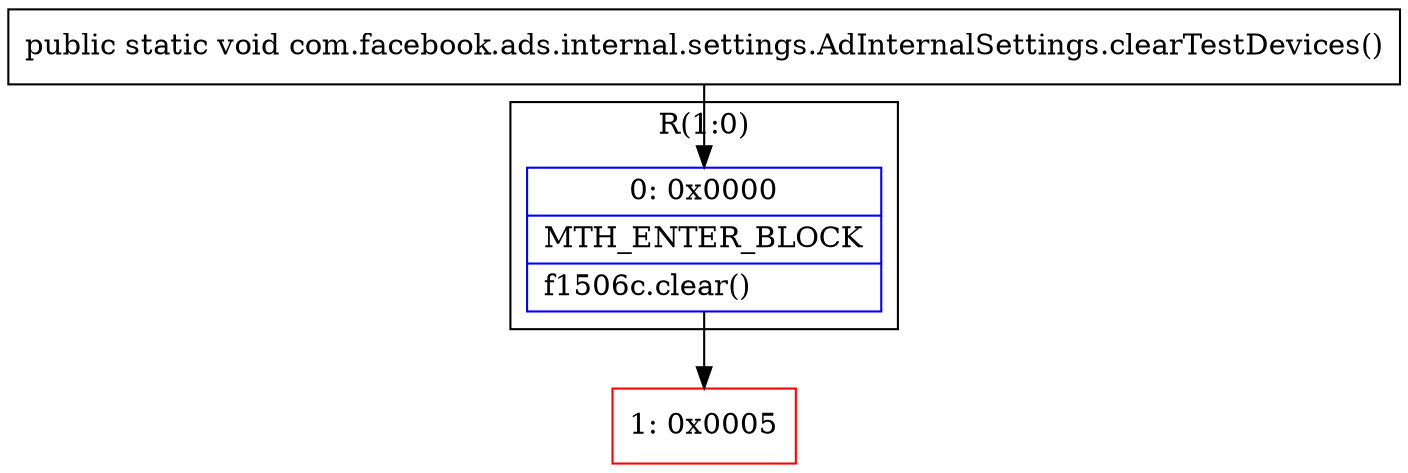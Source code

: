 digraph "CFG forcom.facebook.ads.internal.settings.AdInternalSettings.clearTestDevices()V" {
subgraph cluster_Region_1008536320 {
label = "R(1:0)";
node [shape=record,color=blue];
Node_0 [shape=record,label="{0\:\ 0x0000|MTH_ENTER_BLOCK\l|f1506c.clear()\l}"];
}
Node_1 [shape=record,color=red,label="{1\:\ 0x0005}"];
MethodNode[shape=record,label="{public static void com.facebook.ads.internal.settings.AdInternalSettings.clearTestDevices() }"];
MethodNode -> Node_0;
Node_0 -> Node_1;
}

